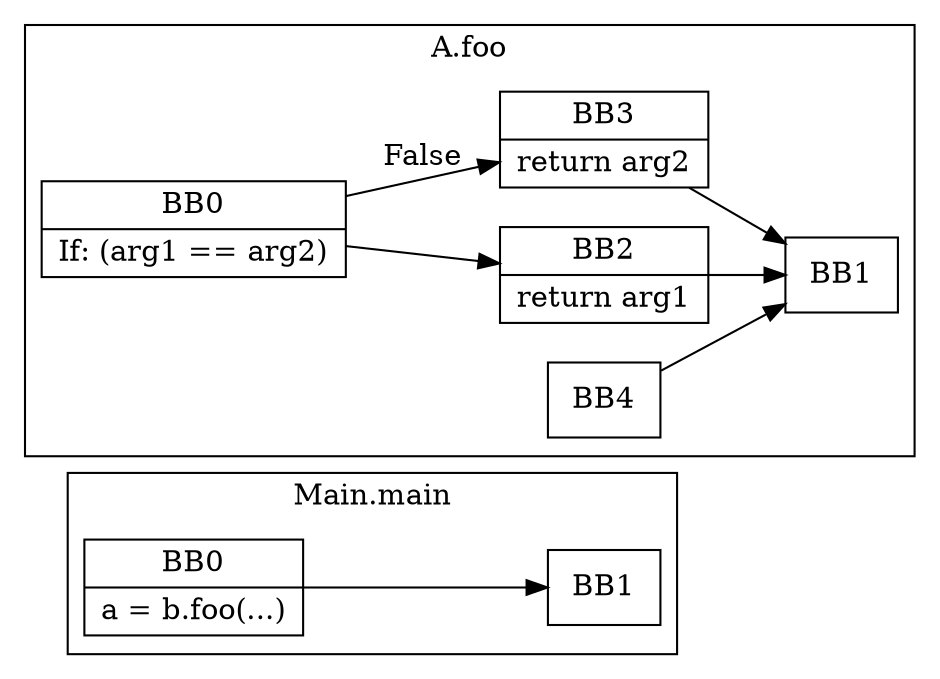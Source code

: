 digraph G {
  graph [ rankdir = "LR" ];
  subgraph cluster_0 {
    label = "Main.main"
    M0_BB0 [
      shape="record"
      label="BB0|a = b.foo(...)"
    ];
    M0_BB0 -> M0_BB1;
    M0_BB1 [
      shape="record"
      label="BB1"
    ];
  }
  subgraph cluster_1 {
    label = "A.foo"
    M1_BB0 [
      shape="record"
      label="BB0|If: (arg1 == arg2)"
    ];
    M1_BB0 -> M1_BB2;
    M1_BB0 -> M1_BB3 [label="False"];
    M1_BB1 [
      shape="record"
      label="BB1"
    ];
    M1_BB2 [
      shape="record"
      label="BB2|return arg1"
    ];
    M1_BB2 -> M1_BB1;
    M1_BB3 [
      shape="record"
      label="BB3|return arg2"
    ];
    M1_BB3 -> M1_BB1;
    M1_BB4 [
      shape="record"
      label="BB4"
    ];
    M1_BB4 -> M1_BB1;
  }
}
